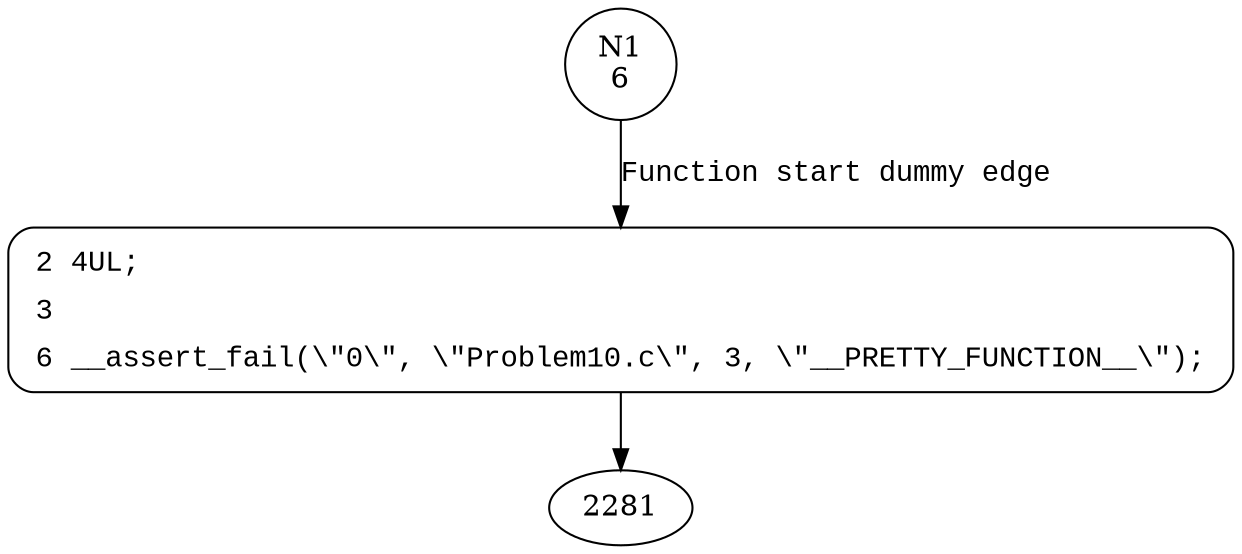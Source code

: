 digraph reach_error {
1 [shape="circle" label="N1\n6"]
2 [shape="circle" label="N2\n5"]
2 [style="filled,bold" penwidth="1" fillcolor="white" fontname="Courier New" shape="Mrecord" label=<<table border="0" cellborder="0" cellpadding="3" bgcolor="white"><tr><td align="right">2</td><td align="left">4UL;</td></tr><tr><td align="right">3</td><td align="left"></td></tr><tr><td align="right">6</td><td align="left">__assert_fail(\&quot;0\&quot;, \&quot;Problem10.c\&quot;, 3, \&quot;__PRETTY_FUNCTION__\&quot;);</td></tr></table>>]
2 -> 2281[label=""]
1 -> 2 [label="Function start dummy edge" fontname="Courier New"]
}